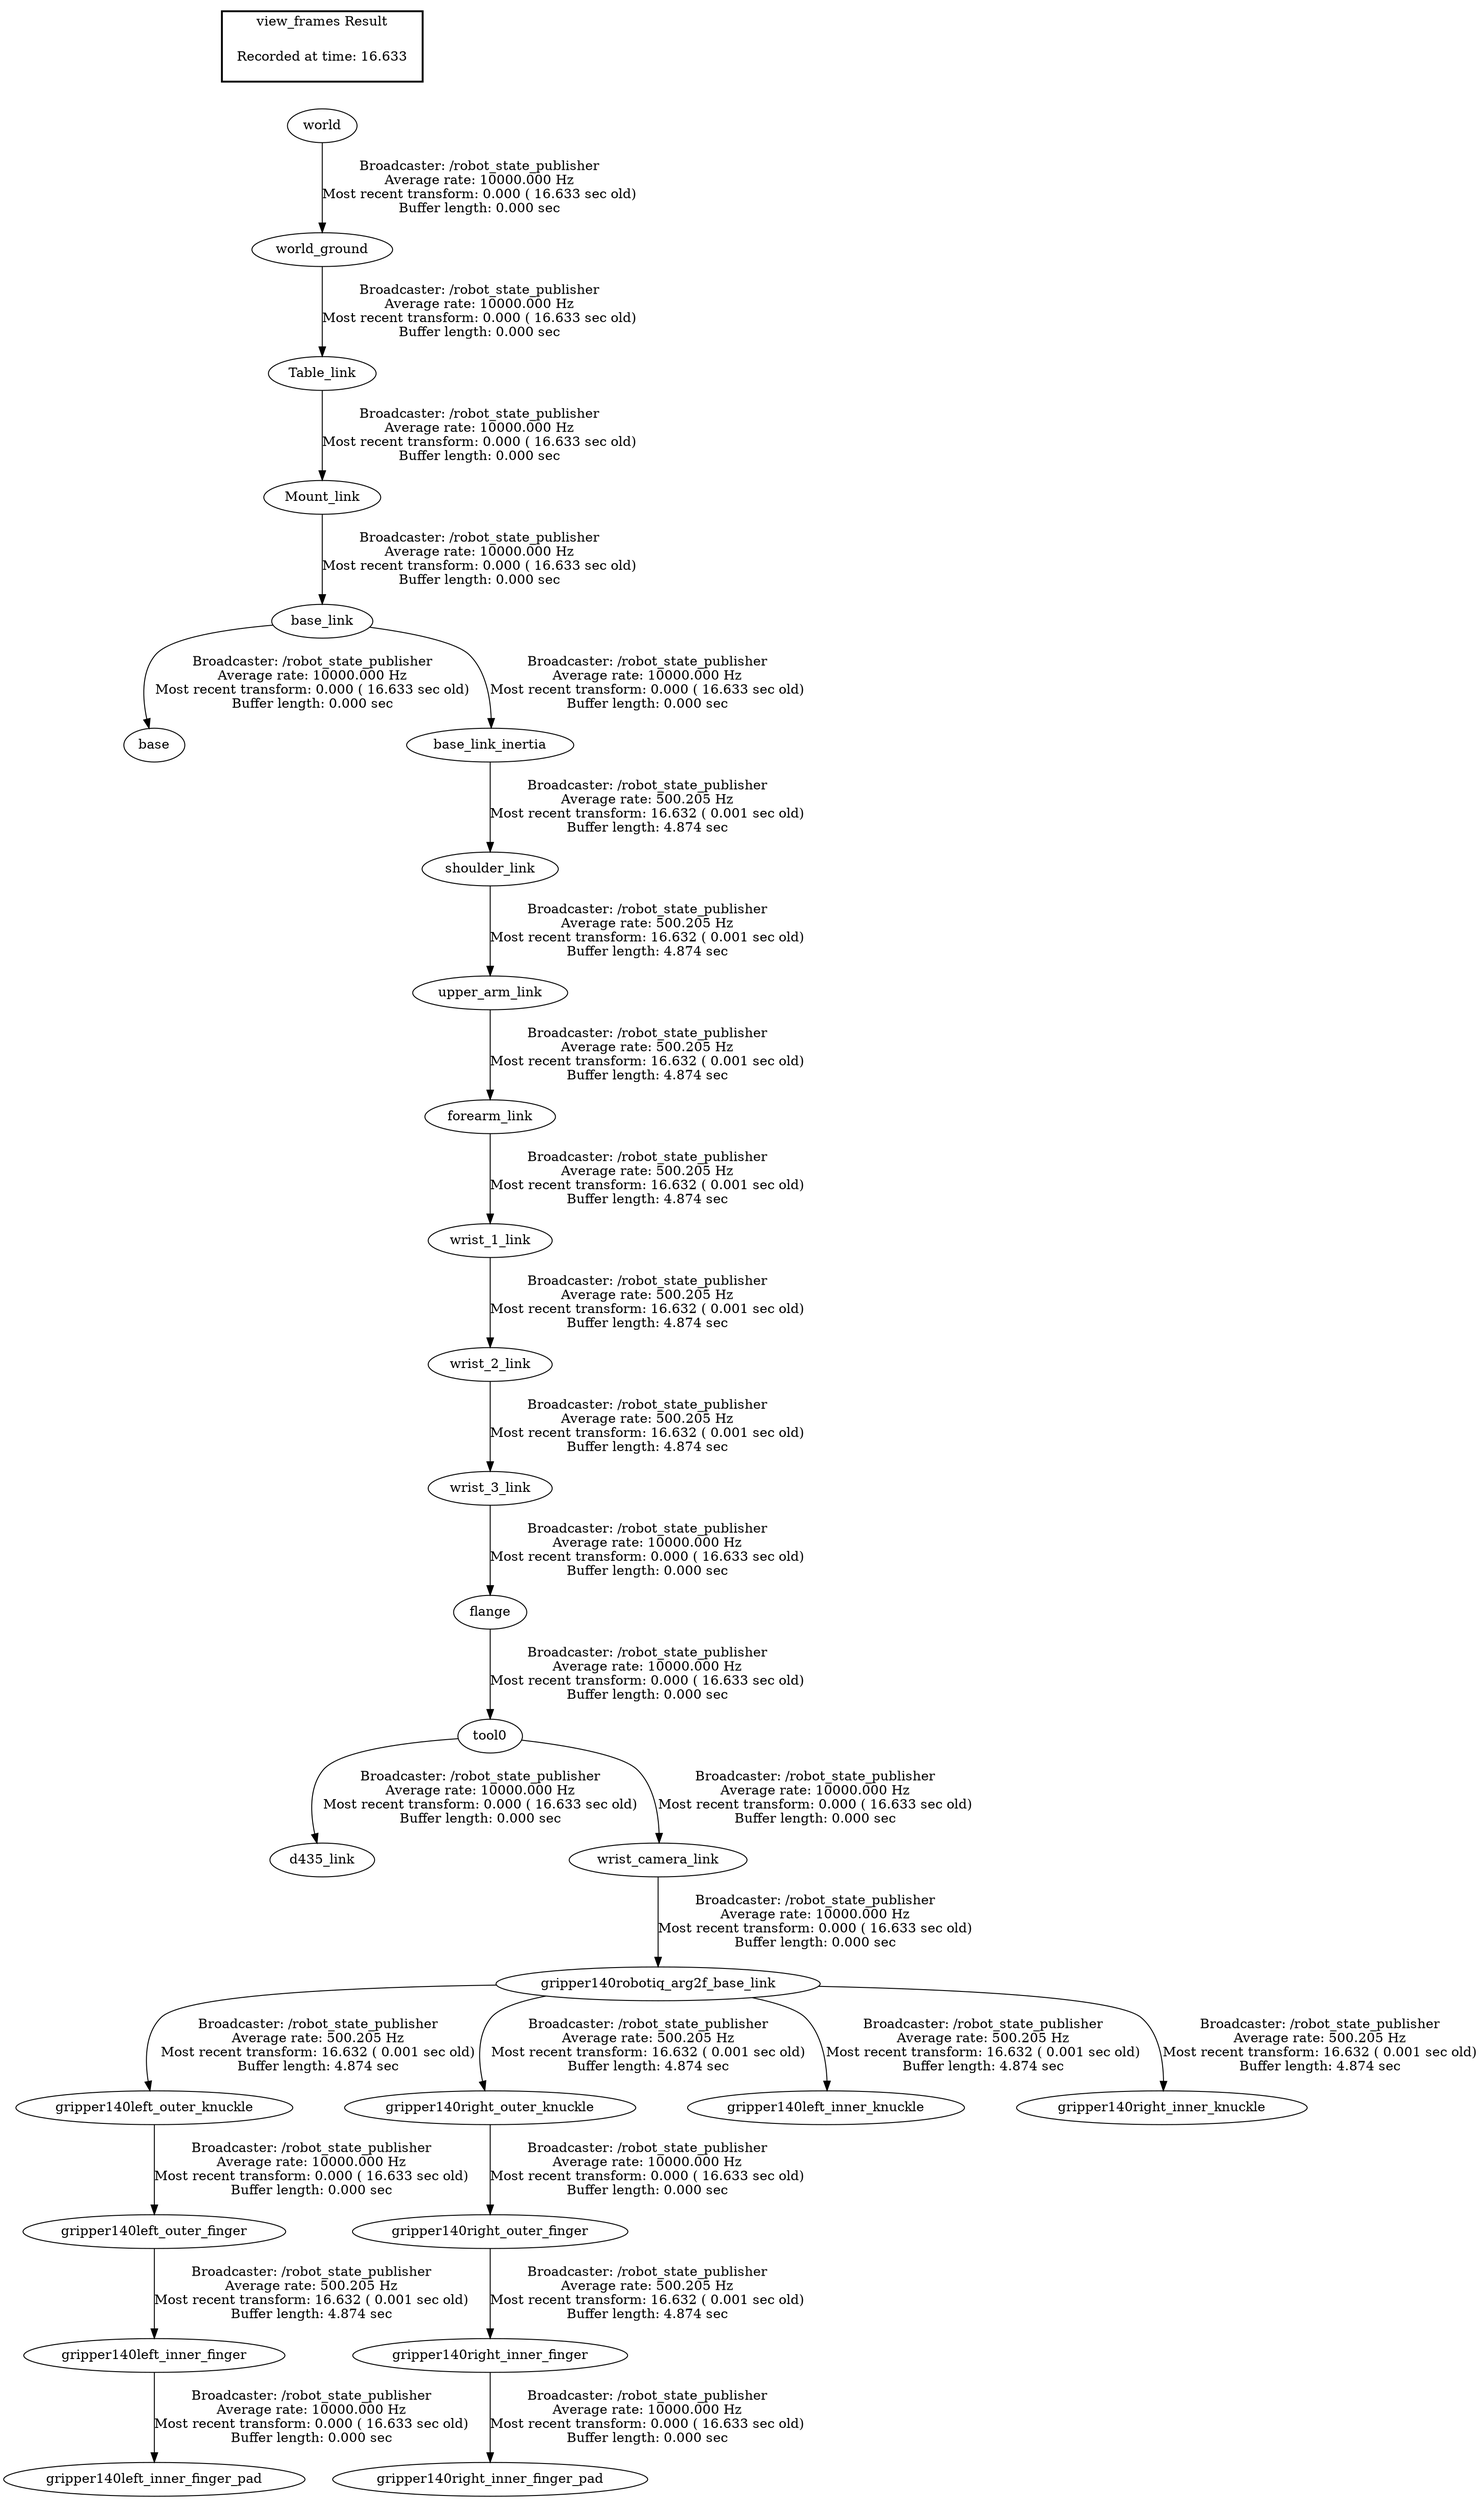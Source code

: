 digraph G {
"Mount_link" -> "base_link"[label="Broadcaster: /robot_state_publisher\nAverage rate: 10000.000 Hz\nMost recent transform: 0.000 ( 16.633 sec old)\nBuffer length: 0.000 sec\n"];
"Table_link" -> "Mount_link"[label="Broadcaster: /robot_state_publisher\nAverage rate: 10000.000 Hz\nMost recent transform: 0.000 ( 16.633 sec old)\nBuffer length: 0.000 sec\n"];
"world_ground" -> "Table_link"[label="Broadcaster: /robot_state_publisher\nAverage rate: 10000.000 Hz\nMost recent transform: 0.000 ( 16.633 sec old)\nBuffer length: 0.000 sec\n"];
"base_link" -> "base"[label="Broadcaster: /robot_state_publisher\nAverage rate: 10000.000 Hz\nMost recent transform: 0.000 ( 16.633 sec old)\nBuffer length: 0.000 sec\n"];
"base_link" -> "base_link_inertia"[label="Broadcaster: /robot_state_publisher\nAverage rate: 10000.000 Hz\nMost recent transform: 0.000 ( 16.633 sec old)\nBuffer length: 0.000 sec\n"];
"tool0" -> "d435_link"[label="Broadcaster: /robot_state_publisher\nAverage rate: 10000.000 Hz\nMost recent transform: 0.000 ( 16.633 sec old)\nBuffer length: 0.000 sec\n"];
"flange" -> "tool0"[label="Broadcaster: /robot_state_publisher\nAverage rate: 10000.000 Hz\nMost recent transform: 0.000 ( 16.633 sec old)\nBuffer length: 0.000 sec\n"];
"wrist_3_link" -> "flange"[label="Broadcaster: /robot_state_publisher\nAverage rate: 10000.000 Hz\nMost recent transform: 0.000 ( 16.633 sec old)\nBuffer length: 0.000 sec\n"];
"gripper140left_inner_finger" -> "gripper140left_inner_finger_pad"[label="Broadcaster: /robot_state_publisher\nAverage rate: 10000.000 Hz\nMost recent transform: 0.000 ( 16.633 sec old)\nBuffer length: 0.000 sec\n"];
"gripper140left_outer_finger" -> "gripper140left_inner_finger"[label="Broadcaster: /robot_state_publisher\nAverage rate: 500.205 Hz\nMost recent transform: 16.632 ( 0.001 sec old)\nBuffer length: 4.874 sec\n"];
"gripper140left_outer_knuckle" -> "gripper140left_outer_finger"[label="Broadcaster: /robot_state_publisher\nAverage rate: 10000.000 Hz\nMost recent transform: 0.000 ( 16.633 sec old)\nBuffer length: 0.000 sec\n"];
"gripper140robotiq_arg2f_base_link" -> "gripper140left_outer_knuckle"[label="Broadcaster: /robot_state_publisher\nAverage rate: 500.205 Hz\nMost recent transform: 16.632 ( 0.001 sec old)\nBuffer length: 4.874 sec\n"];
"gripper140right_inner_finger" -> "gripper140right_inner_finger_pad"[label="Broadcaster: /robot_state_publisher\nAverage rate: 10000.000 Hz\nMost recent transform: 0.000 ( 16.633 sec old)\nBuffer length: 0.000 sec\n"];
"gripper140right_outer_finger" -> "gripper140right_inner_finger"[label="Broadcaster: /robot_state_publisher\nAverage rate: 500.205 Hz\nMost recent transform: 16.632 ( 0.001 sec old)\nBuffer length: 4.874 sec\n"];
"gripper140right_outer_knuckle" -> "gripper140right_outer_finger"[label="Broadcaster: /robot_state_publisher\nAverage rate: 10000.000 Hz\nMost recent transform: 0.000 ( 16.633 sec old)\nBuffer length: 0.000 sec\n"];
"gripper140robotiq_arg2f_base_link" -> "gripper140right_outer_knuckle"[label="Broadcaster: /robot_state_publisher\nAverage rate: 500.205 Hz\nMost recent transform: 16.632 ( 0.001 sec old)\nBuffer length: 4.874 sec\n"];
"wrist_camera_link" -> "gripper140robotiq_arg2f_base_link"[label="Broadcaster: /robot_state_publisher\nAverage rate: 10000.000 Hz\nMost recent transform: 0.000 ( 16.633 sec old)\nBuffer length: 0.000 sec\n"];
"tool0" -> "wrist_camera_link"[label="Broadcaster: /robot_state_publisher\nAverage rate: 10000.000 Hz\nMost recent transform: 0.000 ( 16.633 sec old)\nBuffer length: 0.000 sec\n"];
"world" -> "world_ground"[label="Broadcaster: /robot_state_publisher\nAverage rate: 10000.000 Hz\nMost recent transform: 0.000 ( 16.633 sec old)\nBuffer length: 0.000 sec\n"];
"wrist_2_link" -> "wrist_3_link"[label="Broadcaster: /robot_state_publisher\nAverage rate: 500.205 Hz\nMost recent transform: 16.632 ( 0.001 sec old)\nBuffer length: 4.874 sec\n"];
"upper_arm_link" -> "forearm_link"[label="Broadcaster: /robot_state_publisher\nAverage rate: 500.205 Hz\nMost recent transform: 16.632 ( 0.001 sec old)\nBuffer length: 4.874 sec\n"];
"shoulder_link" -> "upper_arm_link"[label="Broadcaster: /robot_state_publisher\nAverage rate: 500.205 Hz\nMost recent transform: 16.632 ( 0.001 sec old)\nBuffer length: 4.874 sec\n"];
"gripper140robotiq_arg2f_base_link" -> "gripper140left_inner_knuckle"[label="Broadcaster: /robot_state_publisher\nAverage rate: 500.205 Hz\nMost recent transform: 16.632 ( 0.001 sec old)\nBuffer length: 4.874 sec\n"];
"gripper140robotiq_arg2f_base_link" -> "gripper140right_inner_knuckle"[label="Broadcaster: /robot_state_publisher\nAverage rate: 500.205 Hz\nMost recent transform: 16.632 ( 0.001 sec old)\nBuffer length: 4.874 sec\n"];
"base_link_inertia" -> "shoulder_link"[label="Broadcaster: /robot_state_publisher\nAverage rate: 500.205 Hz\nMost recent transform: 16.632 ( 0.001 sec old)\nBuffer length: 4.874 sec\n"];
"forearm_link" -> "wrist_1_link"[label="Broadcaster: /robot_state_publisher\nAverage rate: 500.205 Hz\nMost recent transform: 16.632 ( 0.001 sec old)\nBuffer length: 4.874 sec\n"];
"wrist_1_link" -> "wrist_2_link"[label="Broadcaster: /robot_state_publisher\nAverage rate: 500.205 Hz\nMost recent transform: 16.632 ( 0.001 sec old)\nBuffer length: 4.874 sec\n"];
edge [style=invis];
 subgraph cluster_legend { style=bold; color=black; label ="view_frames Result";
"Recorded at time: 16.633"[ shape=plaintext ] ;
 }->"world";
}